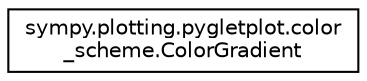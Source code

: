 digraph "Graphical Class Hierarchy"
{
 // LATEX_PDF_SIZE
  edge [fontname="Helvetica",fontsize="10",labelfontname="Helvetica",labelfontsize="10"];
  node [fontname="Helvetica",fontsize="10",shape=record];
  rankdir="LR";
  Node0 [label="sympy.plotting.pygletplot.color\l_scheme.ColorGradient",height=0.2,width=0.4,color="black", fillcolor="white", style="filled",URL="$classsympy_1_1plotting_1_1pygletplot_1_1color__scheme_1_1ColorGradient.html",tooltip=" "];
}
